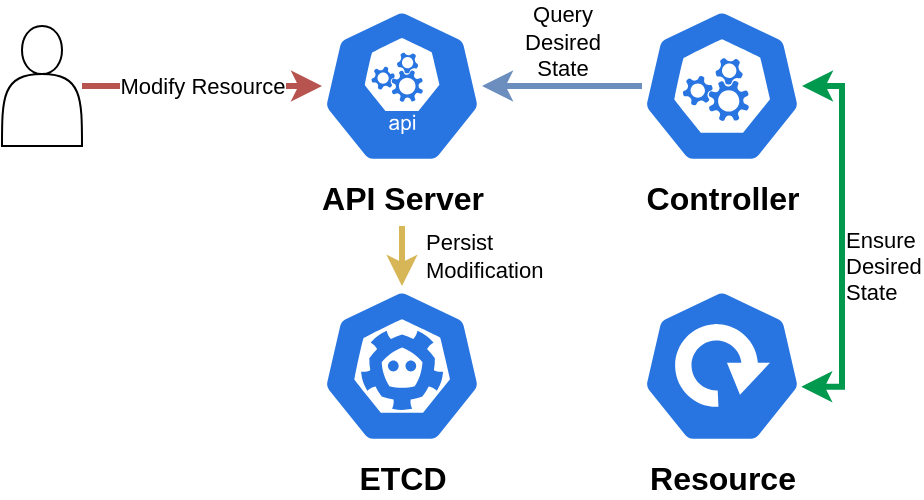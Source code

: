 <mxfile version="21.5.1" type="device">
  <diagram name="Page-1" id="RLs9IP1Vo1f7_ANe0kgh">
    <mxGraphModel dx="768" dy="589" grid="1" gridSize="10" guides="1" tooltips="1" connect="1" arrows="1" fold="1" page="1" pageScale="1" pageWidth="827" pageHeight="1169" math="0" shadow="0">
      <root>
        <mxCell id="0" />
        <mxCell id="1" parent="0" />
        <mxCell id="iQfNbUlySbJhsj274alT-29" value="Ensure&lt;br&gt;Desired&lt;br&gt;State" style="edgeStyle=orthogonalEdgeStyle;rounded=0;orthogonalLoop=1;jettySize=auto;html=1;entryX=1;entryY=0.5;entryDx=0;entryDy=0;entryPerimeter=0;exitX=0.995;exitY=0.63;exitDx=0;exitDy=0;exitPerimeter=0;strokeWidth=3;strokeColor=#00994D;startArrow=classic;startFill=1;labelPosition=right;verticalLabelPosition=bottom;align=left;verticalAlign=top;spacingBottom=0;spacingTop=-11;" edge="1" parent="1" source="iQfNbUlySbJhsj274alT-31" target="iQfNbUlySbJhsj274alT-5">
          <mxGeometry relative="1" as="geometry">
            <mxPoint x="519.6" y="220.4" as="sourcePoint" />
          </mxGeometry>
        </mxCell>
        <mxCell id="iQfNbUlySbJhsj274alT-3" value="API Server" style="sketch=0;html=1;dashed=0;whitespace=wrap;fillColor=#2875E2;strokeColor=#ffffff;points=[[0.005,0.63,0],[0.1,0.2,0],[0.9,0.2,0],[0.5,0,0],[0.995,0.63,0],[0.72,0.99,0],[0.5,1,0],[0.28,0.99,0]];verticalLabelPosition=bottom;align=center;verticalAlign=top;shape=mxgraph.kubernetes.icon;prIcon=api;fontStyle=1;fontSize=16;" vertex="1" parent="1">
          <mxGeometry x="280" y="30" width="80" height="80" as="geometry" />
        </mxCell>
        <mxCell id="iQfNbUlySbJhsj274alT-25" value="Persist&lt;br&gt;Modification" style="edgeStyle=orthogonalEdgeStyle;rounded=0;orthogonalLoop=1;jettySize=auto;html=1;startArrow=classic;startFill=1;endArrow=none;endFill=0;labelPosition=right;verticalLabelPosition=middle;align=left;verticalAlign=middle;fillColor=#fff2cc;strokeColor=#d6b656;strokeWidth=3;labelBackgroundColor=none;spacingLeft=10;" edge="1" parent="1" source="iQfNbUlySbJhsj274alT-4">
          <mxGeometry relative="1" as="geometry">
            <mxPoint x="320" y="140" as="targetPoint" />
          </mxGeometry>
        </mxCell>
        <mxCell id="iQfNbUlySbJhsj274alT-4" value="ETCD" style="sketch=0;html=1;dashed=0;whitespace=wrap;fillColor=#2875E2;strokeColor=#ffffff;points=[[0.005,0.63,0],[0.1,0.2,0],[0.9,0.2,0],[0.5,0,0],[0.995,0.63,0],[0.72,0.99,0],[0.5,1,0],[0.28,0.99,0]];verticalLabelPosition=bottom;align=center;verticalAlign=top;shape=mxgraph.kubernetes.icon;prIcon=etcd;aspect=fixed;fontSize=16;fontStyle=1" vertex="1" parent="1">
          <mxGeometry x="280" y="170" width="80" height="80" as="geometry" />
        </mxCell>
        <mxCell id="iQfNbUlySbJhsj274alT-22" value="Query&lt;br&gt;Desired&lt;br&gt;State" style="edgeStyle=orthogonalEdgeStyle;rounded=0;orthogonalLoop=1;jettySize=auto;html=1;entryX=1;entryY=0.5;entryDx=0;entryDy=0;entryPerimeter=0;labelPosition=center;verticalLabelPosition=top;align=center;verticalAlign=bottom;fillColor=#dae8fc;strokeColor=#6c8ebf;strokeWidth=3;" edge="1" parent="1" source="iQfNbUlySbJhsj274alT-5" target="iQfNbUlySbJhsj274alT-3">
          <mxGeometry relative="1" as="geometry" />
        </mxCell>
        <mxCell id="iQfNbUlySbJhsj274alT-5" value="Controller" style="sketch=0;html=1;dashed=0;whitespace=wrap;fillColor=#2875E2;strokeColor=#ffffff;points=[[0.005,0.63,0],[0.1,0.2,0],[0.9,0.2,0],[0.5,0,0],[0.995,0.63,0],[0.72,0.99,0],[0.5,1,0],[0.28,0.99,0]];verticalLabelPosition=bottom;align=center;verticalAlign=top;shape=mxgraph.kubernetes.icon;prIcon=master;fontStyle=1;fontSize=16;" vertex="1" parent="1">
          <mxGeometry x="440" y="30" width="80" height="80" as="geometry" />
        </mxCell>
        <mxCell id="iQfNbUlySbJhsj274alT-27" value="Modify Resource" style="edgeStyle=orthogonalEdgeStyle;rounded=0;orthogonalLoop=1;jettySize=auto;html=1;fillColor=#f8cecc;strokeColor=#b85450;strokeWidth=3;" edge="1" parent="1" source="iQfNbUlySbJhsj274alT-17" target="iQfNbUlySbJhsj274alT-3">
          <mxGeometry relative="1" as="geometry" />
        </mxCell>
        <mxCell id="iQfNbUlySbJhsj274alT-17" value="" style="shape=actor;whiteSpace=wrap;html=1;" vertex="1" parent="1">
          <mxGeometry x="120" y="40" width="40" height="60" as="geometry" />
        </mxCell>
        <mxCell id="iQfNbUlySbJhsj274alT-31" value="Resource" style="sketch=0;html=1;dashed=0;whitespace=wrap;fillColor=#2875E2;strokeColor=#ffffff;points=[[0.005,0.63,0],[0.1,0.2,0],[0.9,0.2,0],[0.5,0,0],[0.995,0.63,0],[0.72,0.99,0],[0.5,1,0],[0.28,0.99,0]];verticalLabelPosition=bottom;align=center;verticalAlign=top;shape=mxgraph.kubernetes.icon;prIcon=deploy;fontSize=16;fontStyle=1" vertex="1" parent="1">
          <mxGeometry x="440" y="170" width="80" height="80" as="geometry" />
        </mxCell>
      </root>
    </mxGraphModel>
  </diagram>
</mxfile>
